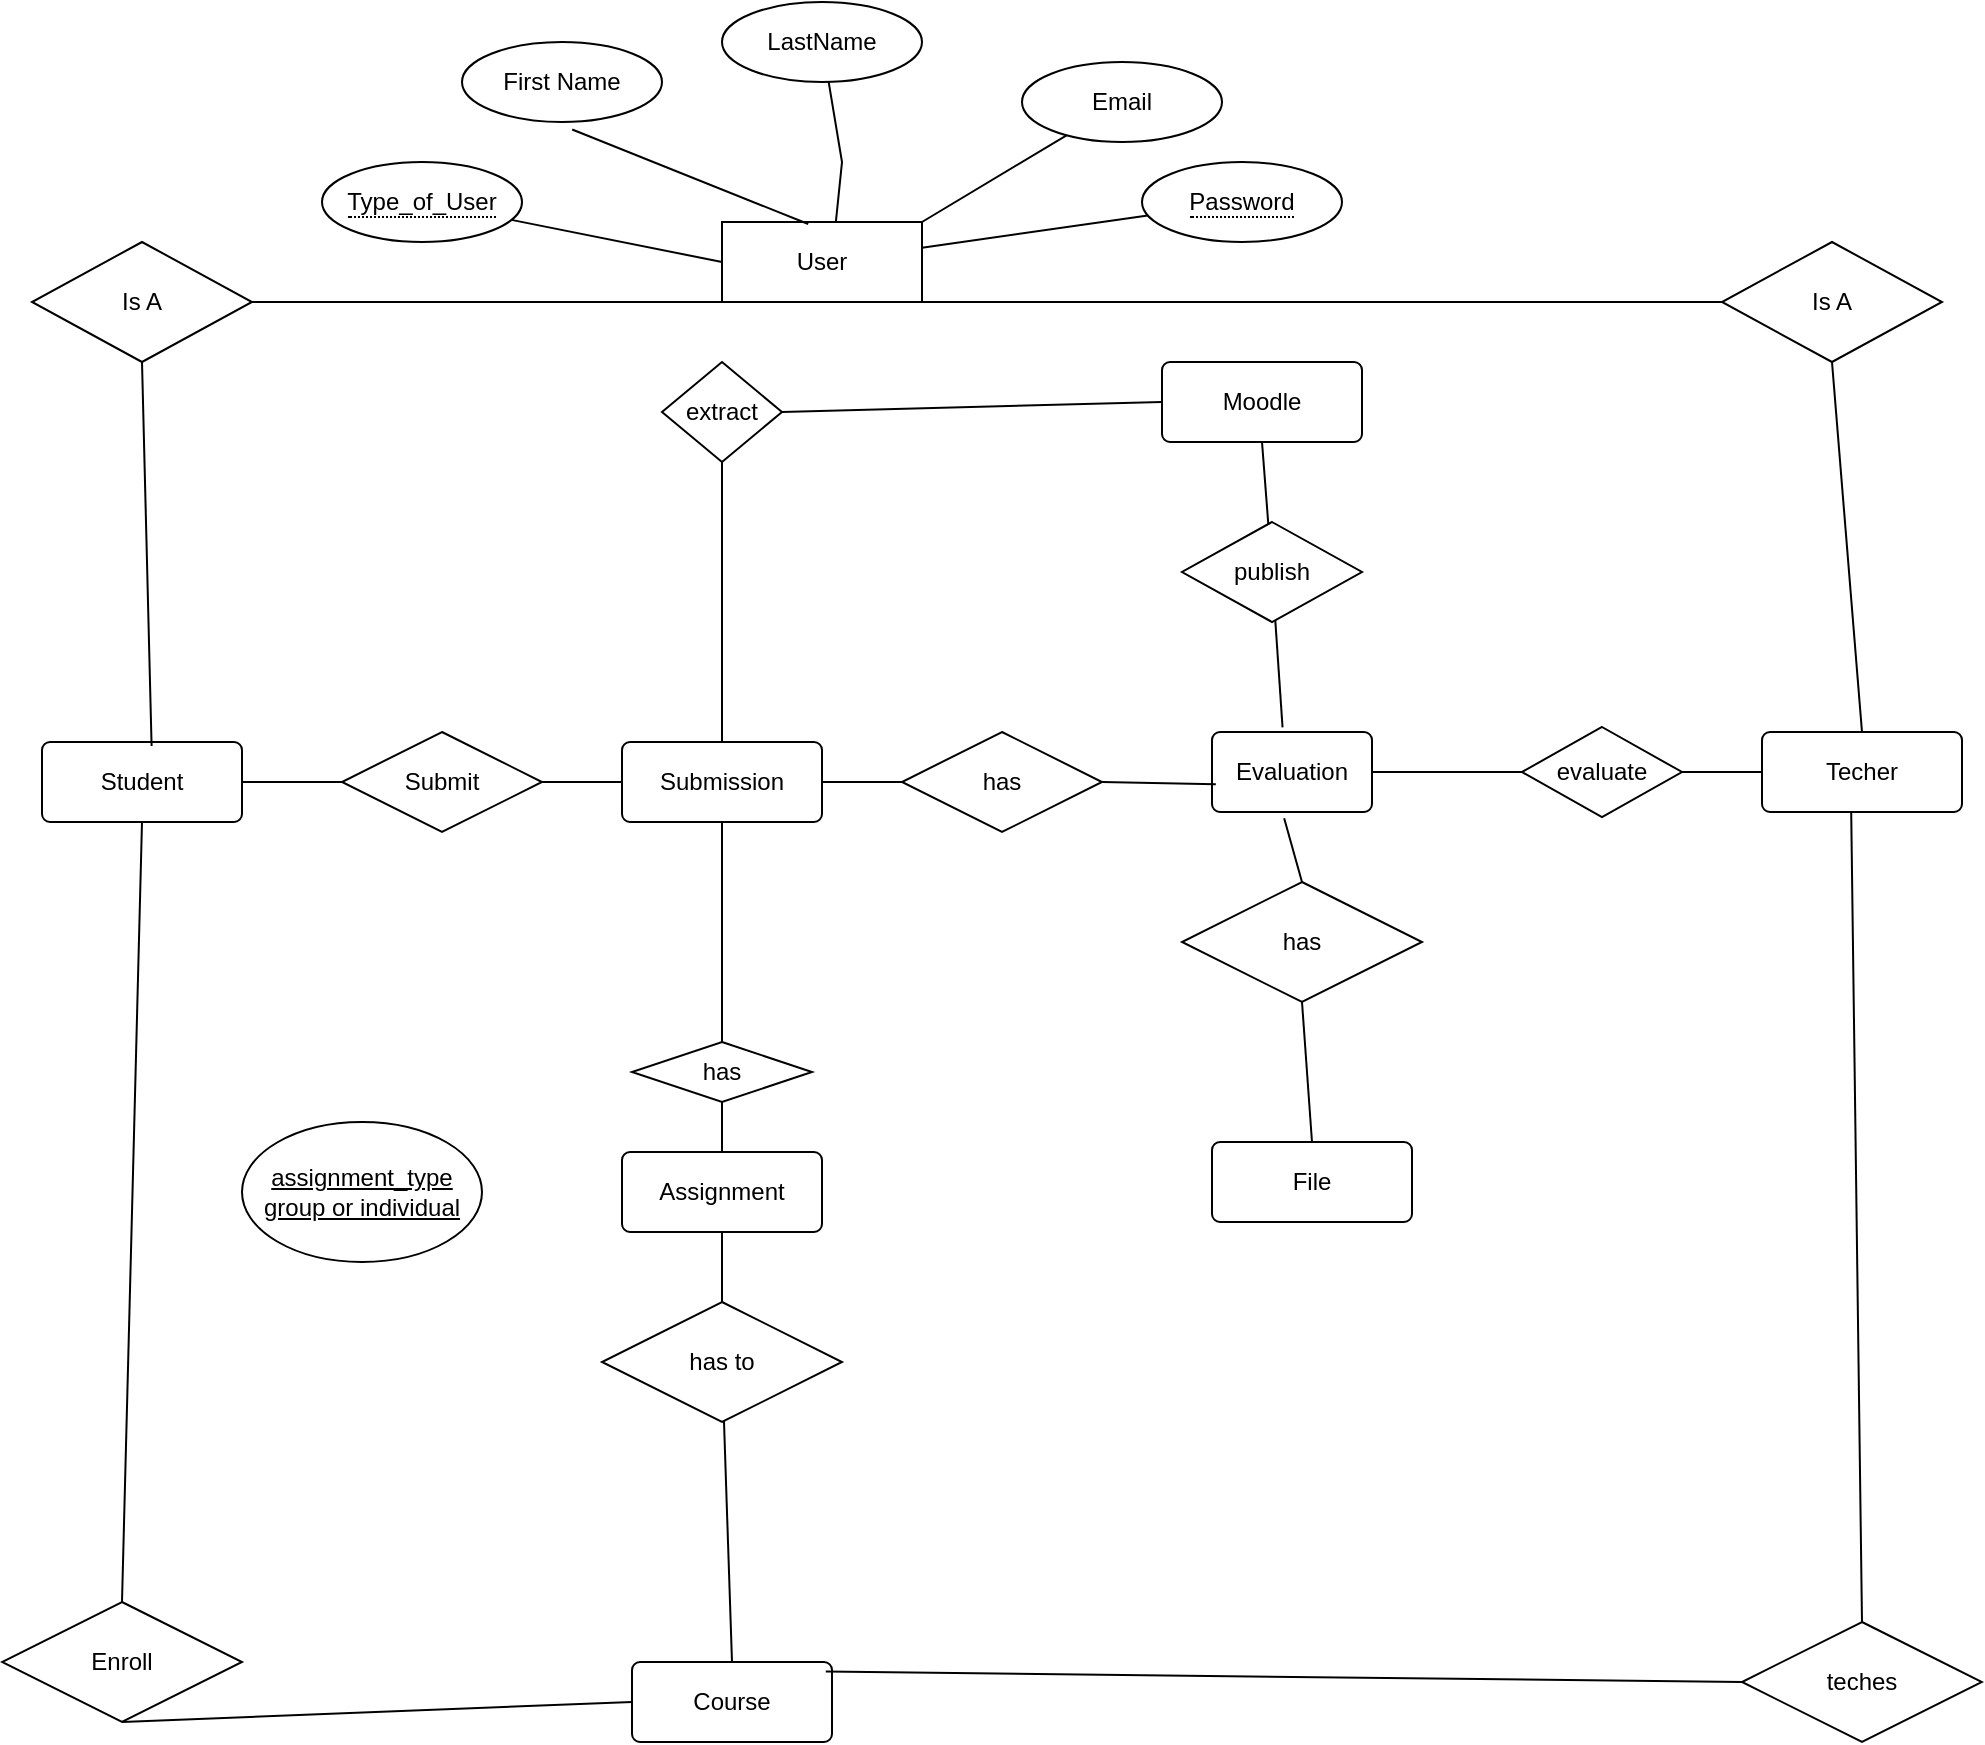 <mxfile version="24.8.4">
  <diagram id="R2lEEEUBdFMjLlhIrx00" name="Page-1">
    <mxGraphModel dx="1839" dy="509" grid="1" gridSize="10" guides="1" tooltips="1" connect="1" arrows="1" fold="1" page="1" pageScale="1" pageWidth="850" pageHeight="1100" math="0" shadow="0" extFonts="Permanent Marker^https://fonts.googleapis.com/css?family=Permanent+Marker">
      <root>
        <mxCell id="0" />
        <mxCell id="1" parent="0" />
        <mxCell id="Qh6MG-PZgHSM0L6ZyIAf-1" value="First Name" style="ellipse;whiteSpace=wrap;html=1;align=center;" vertex="1" parent="1">
          <mxGeometry x="50" y="80" width="100" height="40" as="geometry" />
        </mxCell>
        <mxCell id="Qh6MG-PZgHSM0L6ZyIAf-2" value="User" style="whiteSpace=wrap;html=1;align=center;" vertex="1" parent="1">
          <mxGeometry x="180" y="170" width="100" height="40" as="geometry" />
        </mxCell>
        <mxCell id="Qh6MG-PZgHSM0L6ZyIAf-3" value="" style="endArrow=none;html=1;rounded=0;entryX=0.431;entryY=0.025;entryDx=0;entryDy=0;entryPerimeter=0;exitX=0.551;exitY=1.094;exitDx=0;exitDy=0;exitPerimeter=0;" edge="1" parent="1" source="Qh6MG-PZgHSM0L6ZyIAf-1" target="Qh6MG-PZgHSM0L6ZyIAf-2">
          <mxGeometry relative="1" as="geometry">
            <mxPoint x="260" y="120" as="sourcePoint" />
            <mxPoint x="300" y="170" as="targetPoint" />
          </mxGeometry>
        </mxCell>
        <mxCell id="Qh6MG-PZgHSM0L6ZyIAf-4" value="LastName" style="ellipse;whiteSpace=wrap;html=1;align=center;" vertex="1" parent="1">
          <mxGeometry x="180" y="60" width="100" height="40" as="geometry" />
        </mxCell>
        <mxCell id="Qh6MG-PZgHSM0L6ZyIAf-5" value="Email" style="ellipse;whiteSpace=wrap;html=1;align=center;" vertex="1" parent="1">
          <mxGeometry x="330" y="90" width="100" height="40" as="geometry" />
        </mxCell>
        <mxCell id="Qh6MG-PZgHSM0L6ZyIAf-6" value="" style="endArrow=none;html=1;rounded=0;entryX=1;entryY=0;entryDx=0;entryDy=0;" edge="1" parent="1" source="Qh6MG-PZgHSM0L6ZyIAf-5" target="Qh6MG-PZgHSM0L6ZyIAf-2">
          <mxGeometry relative="1" as="geometry">
            <mxPoint x="165" y="124" as="sourcePoint" />
            <mxPoint x="203" y="221" as="targetPoint" />
          </mxGeometry>
        </mxCell>
        <mxCell id="Qh6MG-PZgHSM0L6ZyIAf-7" value="" style="endArrow=none;html=1;rounded=0;entryX=0.569;entryY=0.008;entryDx=0;entryDy=0;entryPerimeter=0;" edge="1" parent="1" source="Qh6MG-PZgHSM0L6ZyIAf-4" target="Qh6MG-PZgHSM0L6ZyIAf-2">
          <mxGeometry relative="1" as="geometry">
            <mxPoint x="175" y="134" as="sourcePoint" />
            <mxPoint x="213" y="231" as="targetPoint" />
            <Array as="points">
              <mxPoint x="240" y="140" />
            </Array>
          </mxGeometry>
        </mxCell>
        <mxCell id="Qh6MG-PZgHSM0L6ZyIAf-8" value="&lt;span style=&quot;border-bottom: 1px dotted&quot;&gt;Type_of_User&lt;/span&gt;" style="ellipse;whiteSpace=wrap;html=1;align=center;" vertex="1" parent="1">
          <mxGeometry x="-20" y="140" width="100" height="40" as="geometry" />
        </mxCell>
        <mxCell id="Qh6MG-PZgHSM0L6ZyIAf-9" value="" style="endArrow=none;html=1;rounded=0;exitX=0;exitY=0.5;exitDx=0;exitDy=0;" edge="1" parent="1" source="Qh6MG-PZgHSM0L6ZyIAf-2" target="Qh6MG-PZgHSM0L6ZyIAf-8">
          <mxGeometry width="50" height="50" relative="1" as="geometry">
            <mxPoint x="310" y="150" as="sourcePoint" />
            <mxPoint x="360" y="100" as="targetPoint" />
          </mxGeometry>
        </mxCell>
        <mxCell id="Qh6MG-PZgHSM0L6ZyIAf-10" value="&lt;span style=&quot;border-bottom: 1px dotted&quot;&gt;Password&lt;/span&gt;" style="ellipse;whiteSpace=wrap;html=1;align=center;" vertex="1" parent="1">
          <mxGeometry x="390" y="140" width="100" height="40" as="geometry" />
        </mxCell>
        <mxCell id="Qh6MG-PZgHSM0L6ZyIAf-11" value="" style="endArrow=none;html=1;rounded=0;" edge="1" parent="1" source="Qh6MG-PZgHSM0L6ZyIAf-2" target="Qh6MG-PZgHSM0L6ZyIAf-10">
          <mxGeometry relative="1" as="geometry">
            <mxPoint x="260" y="120" as="sourcePoint" />
            <mxPoint x="420" y="120" as="targetPoint" />
          </mxGeometry>
        </mxCell>
        <mxCell id="Qh6MG-PZgHSM0L6ZyIAf-12" value="Student" style="rounded=1;arcSize=10;whiteSpace=wrap;html=1;align=center;" vertex="1" parent="1">
          <mxGeometry x="-160" y="430" width="100" height="40" as="geometry" />
        </mxCell>
        <mxCell id="Qh6MG-PZgHSM0L6ZyIAf-14" value="Techer" style="rounded=1;arcSize=10;whiteSpace=wrap;html=1;align=center;" vertex="1" parent="1">
          <mxGeometry x="700" y="425" width="100" height="40" as="geometry" />
        </mxCell>
        <mxCell id="Qh6MG-PZgHSM0L6ZyIAf-15" value="Assignment" style="rounded=1;arcSize=10;whiteSpace=wrap;html=1;align=center;" vertex="1" parent="1">
          <mxGeometry x="130" y="635" width="100" height="40" as="geometry" />
        </mxCell>
        <mxCell id="Qh6MG-PZgHSM0L6ZyIAf-16" value="Course" style="rounded=1;arcSize=10;whiteSpace=wrap;html=1;align=center;" vertex="1" parent="1">
          <mxGeometry x="135" y="890" width="100" height="40" as="geometry" />
        </mxCell>
        <mxCell id="Qh6MG-PZgHSM0L6ZyIAf-17" value="Submission" style="rounded=1;arcSize=10;whiteSpace=wrap;html=1;align=center;" vertex="1" parent="1">
          <mxGeometry x="130" y="430" width="100" height="40" as="geometry" />
        </mxCell>
        <mxCell id="Qh6MG-PZgHSM0L6ZyIAf-18" value="Evaluation" style="rounded=1;arcSize=10;whiteSpace=wrap;html=1;align=center;" vertex="1" parent="1">
          <mxGeometry x="425" y="425" width="80" height="40" as="geometry" />
        </mxCell>
        <mxCell id="Qh6MG-PZgHSM0L6ZyIAf-19" value="File" style="rounded=1;arcSize=10;whiteSpace=wrap;html=1;align=center;" vertex="1" parent="1">
          <mxGeometry x="425" y="630" width="100" height="40" as="geometry" />
        </mxCell>
        <mxCell id="Qh6MG-PZgHSM0L6ZyIAf-20" value="Is A" style="shape=rhombus;perimeter=rhombusPerimeter;whiteSpace=wrap;html=1;align=center;" vertex="1" parent="1">
          <mxGeometry x="-165" y="180" width="110" height="60" as="geometry" />
        </mxCell>
        <mxCell id="Qh6MG-PZgHSM0L6ZyIAf-21" value="Is A" style="shape=rhombus;perimeter=rhombusPerimeter;whiteSpace=wrap;html=1;align=center;" vertex="1" parent="1">
          <mxGeometry x="680" y="180" width="110" height="60" as="geometry" />
        </mxCell>
        <mxCell id="Qh6MG-PZgHSM0L6ZyIAf-22" value="Enroll" style="shape=rhombus;perimeter=rhombusPerimeter;whiteSpace=wrap;html=1;align=center;" vertex="1" parent="1">
          <mxGeometry x="-180" y="860" width="120" height="60" as="geometry" />
        </mxCell>
        <mxCell id="Qh6MG-PZgHSM0L6ZyIAf-24" value="teches" style="shape=rhombus;perimeter=rhombusPerimeter;whiteSpace=wrap;html=1;align=center;" vertex="1" parent="1">
          <mxGeometry x="690" y="870" width="120" height="60" as="geometry" />
        </mxCell>
        <mxCell id="Qh6MG-PZgHSM0L6ZyIAf-25" value="" style="endArrow=none;html=1;rounded=0;exitX=0.548;exitY=0.051;exitDx=0;exitDy=0;exitPerimeter=0;entryX=0.5;entryY=1;entryDx=0;entryDy=0;" edge="1" parent="1" source="Qh6MG-PZgHSM0L6ZyIAf-12" target="Qh6MG-PZgHSM0L6ZyIAf-20">
          <mxGeometry relative="1" as="geometry">
            <mxPoint x="260" y="280" as="sourcePoint" />
            <mxPoint x="420" y="280" as="targetPoint" />
          </mxGeometry>
        </mxCell>
        <mxCell id="Qh6MG-PZgHSM0L6ZyIAf-26" value="" style="endArrow=none;html=1;rounded=0;exitX=1;exitY=0.5;exitDx=0;exitDy=0;entryX=0.5;entryY=1;entryDx=0;entryDy=0;" edge="1" parent="1" source="Qh6MG-PZgHSM0L6ZyIAf-20" target="Qh6MG-PZgHSM0L6ZyIAf-2">
          <mxGeometry relative="1" as="geometry">
            <mxPoint x="260" y="280" as="sourcePoint" />
            <mxPoint x="420" y="280" as="targetPoint" />
          </mxGeometry>
        </mxCell>
        <mxCell id="Qh6MG-PZgHSM0L6ZyIAf-27" value="" style="endArrow=none;html=1;rounded=0;exitX=0.5;exitY=1;exitDx=0;exitDy=0;entryX=0.5;entryY=0;entryDx=0;entryDy=0;" edge="1" parent="1" source="Qh6MG-PZgHSM0L6ZyIAf-21" target="Qh6MG-PZgHSM0L6ZyIAf-14">
          <mxGeometry relative="1" as="geometry">
            <mxPoint x="260" y="280" as="sourcePoint" />
            <mxPoint x="420" y="280" as="targetPoint" />
          </mxGeometry>
        </mxCell>
        <mxCell id="Qh6MG-PZgHSM0L6ZyIAf-29" value="" style="endArrow=none;html=1;rounded=0;exitX=1;exitY=1;exitDx=0;exitDy=0;entryX=0;entryY=0.5;entryDx=0;entryDy=0;" edge="1" parent="1" source="Qh6MG-PZgHSM0L6ZyIAf-2" target="Qh6MG-PZgHSM0L6ZyIAf-21">
          <mxGeometry relative="1" as="geometry">
            <mxPoint x="650" y="180" as="sourcePoint" />
            <mxPoint x="680" y="280" as="targetPoint" />
          </mxGeometry>
        </mxCell>
        <mxCell id="Qh6MG-PZgHSM0L6ZyIAf-30" value="" style="endArrow=none;html=1;rounded=0;exitX=0.969;exitY=0.12;exitDx=0;exitDy=0;exitPerimeter=0;entryX=0;entryY=0.5;entryDx=0;entryDy=0;" edge="1" parent="1" source="Qh6MG-PZgHSM0L6ZyIAf-16" target="Qh6MG-PZgHSM0L6ZyIAf-24">
          <mxGeometry width="50" height="50" relative="1" as="geometry">
            <mxPoint x="310" y="510" as="sourcePoint" />
            <mxPoint x="350" y="470" as="targetPoint" />
          </mxGeometry>
        </mxCell>
        <mxCell id="Qh6MG-PZgHSM0L6ZyIAf-31" value="" style="endArrow=none;html=1;rounded=0;exitX=0.446;exitY=0.999;exitDx=0;exitDy=0;exitPerimeter=0;entryX=0.5;entryY=0;entryDx=0;entryDy=0;" edge="1" parent="1" source="Qh6MG-PZgHSM0L6ZyIAf-14" target="Qh6MG-PZgHSM0L6ZyIAf-24">
          <mxGeometry width="50" height="50" relative="1" as="geometry">
            <mxPoint x="297" y="535" as="sourcePoint" />
            <mxPoint x="360" y="480" as="targetPoint" />
          </mxGeometry>
        </mxCell>
        <mxCell id="Qh6MG-PZgHSM0L6ZyIAf-32" value="" style="endArrow=none;html=1;rounded=0;exitX=0.5;exitY=1;exitDx=0;exitDy=0;entryX=0.5;entryY=0;entryDx=0;entryDy=0;" edge="1" parent="1" source="Qh6MG-PZgHSM0L6ZyIAf-12" target="Qh6MG-PZgHSM0L6ZyIAf-22">
          <mxGeometry width="50" height="50" relative="1" as="geometry">
            <mxPoint x="420" y="390" as="sourcePoint" />
            <mxPoint x="360" y="420" as="targetPoint" />
          </mxGeometry>
        </mxCell>
        <mxCell id="Qh6MG-PZgHSM0L6ZyIAf-33" value="" style="endArrow=none;html=1;rounded=0;exitX=0;exitY=0.5;exitDx=0;exitDy=0;entryX=0.5;entryY=1;entryDx=0;entryDy=0;" edge="1" parent="1" source="Qh6MG-PZgHSM0L6ZyIAf-16" target="Qh6MG-PZgHSM0L6ZyIAf-22">
          <mxGeometry width="50" height="50" relative="1" as="geometry">
            <mxPoint x="100" y="390" as="sourcePoint" />
            <mxPoint x="160" y="420" as="targetPoint" />
          </mxGeometry>
        </mxCell>
        <mxCell id="Qh6MG-PZgHSM0L6ZyIAf-35" value="" style="endArrow=none;html=1;rounded=0;exitX=0.5;exitY=0;exitDx=0;exitDy=0;entryX=0.5;entryY=1;entryDx=0;entryDy=0;" edge="1" parent="1" source="Qh6MG-PZgHSM0L6ZyIAf-34" target="Qh6MG-PZgHSM0L6ZyIAf-15">
          <mxGeometry width="50" height="50" relative="1" as="geometry">
            <mxPoint x="200" y="550" as="sourcePoint" />
            <mxPoint x="160" y="480" as="targetPoint" />
          </mxGeometry>
        </mxCell>
        <mxCell id="Qh6MG-PZgHSM0L6ZyIAf-36" value="" style="endArrow=none;html=1;rounded=0;entryX=0.5;entryY=0;entryDx=0;entryDy=0;" edge="1" parent="1" source="Qh6MG-PZgHSM0L6ZyIAf-34" target="Qh6MG-PZgHSM0L6ZyIAf-16">
          <mxGeometry width="50" height="50" relative="1" as="geometry">
            <mxPoint x="320" y="660" as="sourcePoint" />
            <mxPoint x="250" y="680" as="targetPoint" />
          </mxGeometry>
        </mxCell>
        <mxCell id="Qh6MG-PZgHSM0L6ZyIAf-34" value="has to" style="shape=rhombus;perimeter=rhombusPerimeter;whiteSpace=wrap;html=1;align=center;" vertex="1" parent="1">
          <mxGeometry x="120" y="710" width="120" height="60" as="geometry" />
        </mxCell>
        <mxCell id="Qh6MG-PZgHSM0L6ZyIAf-41" value="has" style="shape=rhombus;perimeter=rhombusPerimeter;whiteSpace=wrap;html=1;align=center;" vertex="1" parent="1">
          <mxGeometry x="135" y="580" width="90" height="30" as="geometry" />
        </mxCell>
        <mxCell id="Qh6MG-PZgHSM0L6ZyIAf-42" value="has" style="shape=rhombus;perimeter=rhombusPerimeter;whiteSpace=wrap;html=1;align=center;" vertex="1" parent="1">
          <mxGeometry x="270" y="425" width="100" height="50" as="geometry" />
        </mxCell>
        <mxCell id="Qh6MG-PZgHSM0L6ZyIAf-43" value="" style="endArrow=none;html=1;rounded=0;entryX=1;entryY=0.5;entryDx=0;entryDy=0;exitX=0;exitY=0.5;exitDx=0;exitDy=0;" edge="1" parent="1" source="Qh6MG-PZgHSM0L6ZyIAf-42" target="Qh6MG-PZgHSM0L6ZyIAf-17">
          <mxGeometry relative="1" as="geometry">
            <mxPoint x="260" y="540" as="sourcePoint" />
            <mxPoint x="420" y="540" as="targetPoint" />
          </mxGeometry>
        </mxCell>
        <mxCell id="Qh6MG-PZgHSM0L6ZyIAf-44" value="" style="endArrow=none;html=1;rounded=0;entryX=0.024;entryY=0.654;entryDx=0;entryDy=0;exitX=1;exitY=0.5;exitDx=0;exitDy=0;entryPerimeter=0;" edge="1" parent="1" source="Qh6MG-PZgHSM0L6ZyIAf-42" target="Qh6MG-PZgHSM0L6ZyIAf-18">
          <mxGeometry relative="1" as="geometry">
            <mxPoint x="295" y="470" as="sourcePoint" />
            <mxPoint x="290" y="510" as="targetPoint" />
          </mxGeometry>
        </mxCell>
        <mxCell id="Qh6MG-PZgHSM0L6ZyIAf-45" value="" style="endArrow=none;html=1;rounded=0;exitX=0.5;exitY=0;exitDx=0;exitDy=0;entryX=0.5;entryY=1;entryDx=0;entryDy=0;" edge="1" parent="1" source="Qh6MG-PZgHSM0L6ZyIAf-41" target="Qh6MG-PZgHSM0L6ZyIAf-17">
          <mxGeometry relative="1" as="geometry">
            <mxPoint x="260" y="680" as="sourcePoint" />
            <mxPoint x="420" y="680" as="targetPoint" />
          </mxGeometry>
        </mxCell>
        <mxCell id="Qh6MG-PZgHSM0L6ZyIAf-46" value="" style="endArrow=none;html=1;rounded=0;exitX=0.5;exitY=1;exitDx=0;exitDy=0;entryX=0.5;entryY=0;entryDx=0;entryDy=0;" edge="1" parent="1" source="Qh6MG-PZgHSM0L6ZyIAf-41" target="Qh6MG-PZgHSM0L6ZyIAf-15">
          <mxGeometry relative="1" as="geometry">
            <mxPoint x="290" y="590" as="sourcePoint" />
            <mxPoint x="290" y="550" as="targetPoint" />
          </mxGeometry>
        </mxCell>
        <mxCell id="Qh6MG-PZgHSM0L6ZyIAf-48" value="Submit" style="shape=rhombus;perimeter=rhombusPerimeter;whiteSpace=wrap;html=1;align=center;" vertex="1" parent="1">
          <mxGeometry x="-10" y="425" width="100" height="50" as="geometry" />
        </mxCell>
        <mxCell id="Qh6MG-PZgHSM0L6ZyIAf-49" value="" style="endArrow=none;html=1;rounded=0;entryX=0;entryY=0.5;entryDx=0;entryDy=0;exitX=1;exitY=0.5;exitDx=0;exitDy=0;" edge="1" parent="1" source="Qh6MG-PZgHSM0L6ZyIAf-48" target="Qh6MG-PZgHSM0L6ZyIAf-17">
          <mxGeometry relative="1" as="geometry">
            <mxPoint x="260" y="540" as="sourcePoint" />
            <mxPoint x="420" y="540" as="targetPoint" />
          </mxGeometry>
        </mxCell>
        <mxCell id="Qh6MG-PZgHSM0L6ZyIAf-50" value="" style="endArrow=none;html=1;rounded=0;exitX=1;exitY=0.5;exitDx=0;exitDy=0;entryX=0;entryY=0.5;entryDx=0;entryDy=0;" edge="1" parent="1" source="Qh6MG-PZgHSM0L6ZyIAf-12" target="Qh6MG-PZgHSM0L6ZyIAf-48">
          <mxGeometry relative="1" as="geometry">
            <mxPoint x="260" y="540" as="sourcePoint" />
            <mxPoint x="420" y="540" as="targetPoint" />
          </mxGeometry>
        </mxCell>
        <mxCell id="Qh6MG-PZgHSM0L6ZyIAf-51" value="has" style="shape=rhombus;perimeter=rhombusPerimeter;whiteSpace=wrap;html=1;align=center;" vertex="1" parent="1">
          <mxGeometry x="410" y="500" width="120" height="60" as="geometry" />
        </mxCell>
        <mxCell id="Qh6MG-PZgHSM0L6ZyIAf-53" value="evaluate" style="shape=rhombus;perimeter=rhombusPerimeter;whiteSpace=wrap;html=1;align=center;" vertex="1" parent="1">
          <mxGeometry x="580" y="422.5" width="80" height="45" as="geometry" />
        </mxCell>
        <mxCell id="Qh6MG-PZgHSM0L6ZyIAf-58" value="" style="endArrow=none;html=1;rounded=0;exitX=0.5;exitY=0;exitDx=0;exitDy=0;entryX=0.5;entryY=1;entryDx=0;entryDy=0;" edge="1" parent="1" source="Qh6MG-PZgHSM0L6ZyIAf-19" target="Qh6MG-PZgHSM0L6ZyIAf-51">
          <mxGeometry relative="1" as="geometry">
            <mxPoint x="260" y="470" as="sourcePoint" />
            <mxPoint x="420" y="470" as="targetPoint" />
          </mxGeometry>
        </mxCell>
        <mxCell id="Qh6MG-PZgHSM0L6ZyIAf-59" value="" style="endArrow=none;html=1;rounded=0;exitX=0.5;exitY=0;exitDx=0;exitDy=0;entryX=0.451;entryY=1.077;entryDx=0;entryDy=0;entryPerimeter=0;" edge="1" parent="1" source="Qh6MG-PZgHSM0L6ZyIAf-51" target="Qh6MG-PZgHSM0L6ZyIAf-18">
          <mxGeometry relative="1" as="geometry">
            <mxPoint x="260" y="470" as="sourcePoint" />
            <mxPoint x="420" y="470" as="targetPoint" />
          </mxGeometry>
        </mxCell>
        <mxCell id="Qh6MG-PZgHSM0L6ZyIAf-61" value="" style="endArrow=none;html=1;rounded=0;exitX=1;exitY=0.5;exitDx=0;exitDy=0;entryX=0;entryY=0.5;entryDx=0;entryDy=0;" edge="1" parent="1" source="Qh6MG-PZgHSM0L6ZyIAf-18" target="Qh6MG-PZgHSM0L6ZyIAf-53">
          <mxGeometry relative="1" as="geometry">
            <mxPoint x="260" y="470" as="sourcePoint" />
            <mxPoint x="420" y="470" as="targetPoint" />
          </mxGeometry>
        </mxCell>
        <mxCell id="Qh6MG-PZgHSM0L6ZyIAf-62" value="" style="endArrow=none;html=1;rounded=0;exitX=1;exitY=0.5;exitDx=0;exitDy=0;entryX=0;entryY=0.5;entryDx=0;entryDy=0;" edge="1" parent="1" source="Qh6MG-PZgHSM0L6ZyIAf-53" target="Qh6MG-PZgHSM0L6ZyIAf-14">
          <mxGeometry relative="1" as="geometry">
            <mxPoint x="510" y="440" as="sourcePoint" />
            <mxPoint x="560" y="430" as="targetPoint" />
          </mxGeometry>
        </mxCell>
        <mxCell id="Qh6MG-PZgHSM0L6ZyIAf-63" value="assignment_type&lt;br&gt;group or individual" style="ellipse;whiteSpace=wrap;html=1;align=center;fontStyle=4;" vertex="1" parent="1">
          <mxGeometry x="-60" y="620" width="120" height="70" as="geometry" />
        </mxCell>
        <mxCell id="Qh6MG-PZgHSM0L6ZyIAf-64" value="publish" style="shape=rhombus;perimeter=rhombusPerimeter;whiteSpace=wrap;html=1;align=center;" vertex="1" parent="1">
          <mxGeometry x="410" y="320" width="90" height="50" as="geometry" />
        </mxCell>
        <mxCell id="Qh6MG-PZgHSM0L6ZyIAf-65" value="Moodle" style="rounded=1;arcSize=10;whiteSpace=wrap;html=1;align=center;" vertex="1" parent="1">
          <mxGeometry x="400" y="240" width="100" height="40" as="geometry" />
        </mxCell>
        <mxCell id="Qh6MG-PZgHSM0L6ZyIAf-67" value="extract" style="shape=rhombus;perimeter=rhombusPerimeter;whiteSpace=wrap;html=1;align=center;" vertex="1" parent="1">
          <mxGeometry x="150" y="240" width="60" height="50" as="geometry" />
        </mxCell>
        <mxCell id="Qh6MG-PZgHSM0L6ZyIAf-68" value="" style="endArrow=none;html=1;rounded=0;exitX=0.5;exitY=0;exitDx=0;exitDy=0;entryX=0.5;entryY=1;entryDx=0;entryDy=0;" edge="1" parent="1" source="Qh6MG-PZgHSM0L6ZyIAf-17" target="Qh6MG-PZgHSM0L6ZyIAf-67">
          <mxGeometry relative="1" as="geometry">
            <mxPoint x="260" y="470" as="sourcePoint" />
            <mxPoint x="420" y="470" as="targetPoint" />
          </mxGeometry>
        </mxCell>
        <mxCell id="Qh6MG-PZgHSM0L6ZyIAf-69" value="" style="endArrow=none;html=1;rounded=0;entryX=0.5;entryY=1;entryDx=0;entryDy=0;" edge="1" parent="1" source="Qh6MG-PZgHSM0L6ZyIAf-64" target="Qh6MG-PZgHSM0L6ZyIAf-65">
          <mxGeometry relative="1" as="geometry">
            <mxPoint x="190" y="440" as="sourcePoint" />
            <mxPoint x="190" y="390" as="targetPoint" />
          </mxGeometry>
        </mxCell>
        <mxCell id="Qh6MG-PZgHSM0L6ZyIAf-70" value="" style="endArrow=none;html=1;rounded=0;exitX=0.441;exitY=-0.057;exitDx=0;exitDy=0;exitPerimeter=0;" edge="1" parent="1" source="Qh6MG-PZgHSM0L6ZyIAf-18" target="Qh6MG-PZgHSM0L6ZyIAf-64">
          <mxGeometry relative="1" as="geometry">
            <mxPoint x="460" y="330" as="sourcePoint" />
            <mxPoint x="460" y="290" as="targetPoint" />
          </mxGeometry>
        </mxCell>
        <mxCell id="Qh6MG-PZgHSM0L6ZyIAf-71" value="" style="endArrow=none;html=1;rounded=0;exitX=0;exitY=0.5;exitDx=0;exitDy=0;entryX=1;entryY=0.5;entryDx=0;entryDy=0;" edge="1" parent="1" source="Qh6MG-PZgHSM0L6ZyIAf-65" target="Qh6MG-PZgHSM0L6ZyIAf-67">
          <mxGeometry relative="1" as="geometry">
            <mxPoint x="470" y="433" as="sourcePoint" />
            <mxPoint x="467" y="379" as="targetPoint" />
          </mxGeometry>
        </mxCell>
      </root>
    </mxGraphModel>
  </diagram>
</mxfile>
